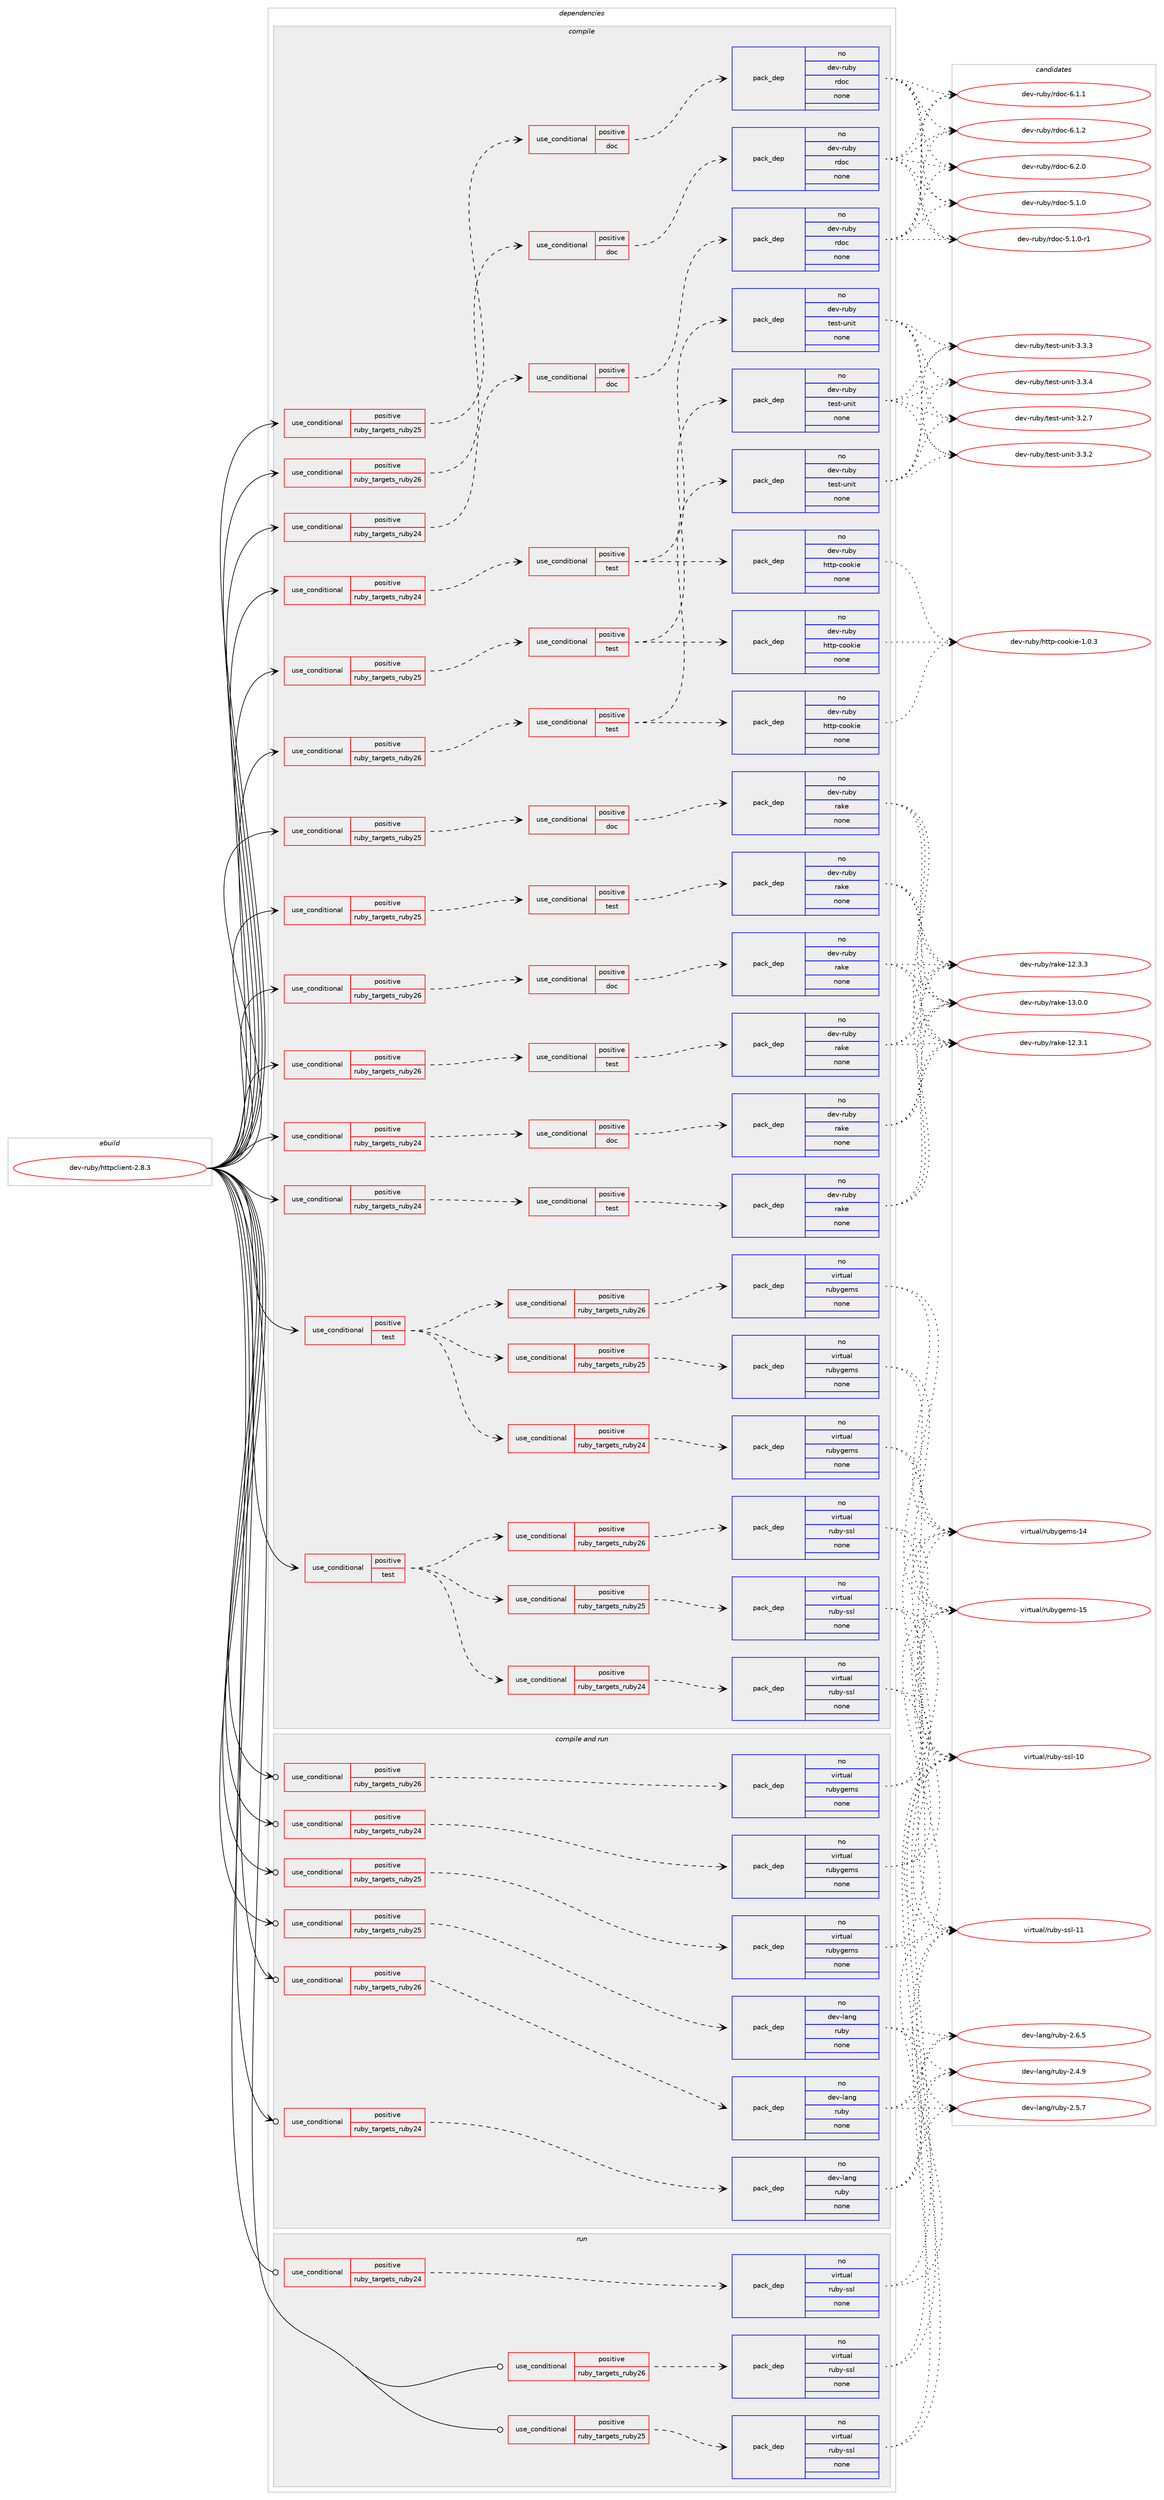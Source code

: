 digraph prolog {

# *************
# Graph options
# *************

newrank=true;
concentrate=true;
compound=true;
graph [rankdir=LR,fontname=Helvetica,fontsize=10,ranksep=1.5];#, ranksep=2.5, nodesep=0.2];
edge  [arrowhead=vee];
node  [fontname=Helvetica,fontsize=10];

# **********
# The ebuild
# **********

subgraph cluster_leftcol {
color=gray;
rank=same;
label=<<i>ebuild</i>>;
id [label="dev-ruby/httpclient-2.8.3", color=red, width=4, href="../dev-ruby/httpclient-2.8.3.svg"];
}

# ****************
# The dependencies
# ****************

subgraph cluster_midcol {
color=gray;
label=<<i>dependencies</i>>;
subgraph cluster_compile {
fillcolor="#eeeeee";
style=filled;
label=<<i>compile</i>>;
subgraph cond165451 {
dependency691298 [label=<<TABLE BORDER="0" CELLBORDER="1" CELLSPACING="0" CELLPADDING="4"><TR><TD ROWSPAN="3" CELLPADDING="10">use_conditional</TD></TR><TR><TD>positive</TD></TR><TR><TD>ruby_targets_ruby24</TD></TR></TABLE>>, shape=none, color=red];
subgraph cond165452 {
dependency691299 [label=<<TABLE BORDER="0" CELLBORDER="1" CELLSPACING="0" CELLPADDING="4"><TR><TD ROWSPAN="3" CELLPADDING="10">use_conditional</TD></TR><TR><TD>positive</TD></TR><TR><TD>doc</TD></TR></TABLE>>, shape=none, color=red];
subgraph pack513874 {
dependency691300 [label=<<TABLE BORDER="0" CELLBORDER="1" CELLSPACING="0" CELLPADDING="4" WIDTH="220"><TR><TD ROWSPAN="6" CELLPADDING="30">pack_dep</TD></TR><TR><TD WIDTH="110">no</TD></TR><TR><TD>dev-ruby</TD></TR><TR><TD>rake</TD></TR><TR><TD>none</TD></TR><TR><TD></TD></TR></TABLE>>, shape=none, color=blue];
}
dependency691299:e -> dependency691300:w [weight=20,style="dashed",arrowhead="vee"];
}
dependency691298:e -> dependency691299:w [weight=20,style="dashed",arrowhead="vee"];
}
id:e -> dependency691298:w [weight=20,style="solid",arrowhead="vee"];
subgraph cond165453 {
dependency691301 [label=<<TABLE BORDER="0" CELLBORDER="1" CELLSPACING="0" CELLPADDING="4"><TR><TD ROWSPAN="3" CELLPADDING="10">use_conditional</TD></TR><TR><TD>positive</TD></TR><TR><TD>ruby_targets_ruby24</TD></TR></TABLE>>, shape=none, color=red];
subgraph cond165454 {
dependency691302 [label=<<TABLE BORDER="0" CELLBORDER="1" CELLSPACING="0" CELLPADDING="4"><TR><TD ROWSPAN="3" CELLPADDING="10">use_conditional</TD></TR><TR><TD>positive</TD></TR><TR><TD>doc</TD></TR></TABLE>>, shape=none, color=red];
subgraph pack513875 {
dependency691303 [label=<<TABLE BORDER="0" CELLBORDER="1" CELLSPACING="0" CELLPADDING="4" WIDTH="220"><TR><TD ROWSPAN="6" CELLPADDING="30">pack_dep</TD></TR><TR><TD WIDTH="110">no</TD></TR><TR><TD>dev-ruby</TD></TR><TR><TD>rdoc</TD></TR><TR><TD>none</TD></TR><TR><TD></TD></TR></TABLE>>, shape=none, color=blue];
}
dependency691302:e -> dependency691303:w [weight=20,style="dashed",arrowhead="vee"];
}
dependency691301:e -> dependency691302:w [weight=20,style="dashed",arrowhead="vee"];
}
id:e -> dependency691301:w [weight=20,style="solid",arrowhead="vee"];
subgraph cond165455 {
dependency691304 [label=<<TABLE BORDER="0" CELLBORDER="1" CELLSPACING="0" CELLPADDING="4"><TR><TD ROWSPAN="3" CELLPADDING="10">use_conditional</TD></TR><TR><TD>positive</TD></TR><TR><TD>ruby_targets_ruby24</TD></TR></TABLE>>, shape=none, color=red];
subgraph cond165456 {
dependency691305 [label=<<TABLE BORDER="0" CELLBORDER="1" CELLSPACING="0" CELLPADDING="4"><TR><TD ROWSPAN="3" CELLPADDING="10">use_conditional</TD></TR><TR><TD>positive</TD></TR><TR><TD>test</TD></TR></TABLE>>, shape=none, color=red];
subgraph pack513876 {
dependency691306 [label=<<TABLE BORDER="0" CELLBORDER="1" CELLSPACING="0" CELLPADDING="4" WIDTH="220"><TR><TD ROWSPAN="6" CELLPADDING="30">pack_dep</TD></TR><TR><TD WIDTH="110">no</TD></TR><TR><TD>dev-ruby</TD></TR><TR><TD>rake</TD></TR><TR><TD>none</TD></TR><TR><TD></TD></TR></TABLE>>, shape=none, color=blue];
}
dependency691305:e -> dependency691306:w [weight=20,style="dashed",arrowhead="vee"];
}
dependency691304:e -> dependency691305:w [weight=20,style="dashed",arrowhead="vee"];
}
id:e -> dependency691304:w [weight=20,style="solid",arrowhead="vee"];
subgraph cond165457 {
dependency691307 [label=<<TABLE BORDER="0" CELLBORDER="1" CELLSPACING="0" CELLPADDING="4"><TR><TD ROWSPAN="3" CELLPADDING="10">use_conditional</TD></TR><TR><TD>positive</TD></TR><TR><TD>ruby_targets_ruby24</TD></TR></TABLE>>, shape=none, color=red];
subgraph cond165458 {
dependency691308 [label=<<TABLE BORDER="0" CELLBORDER="1" CELLSPACING="0" CELLPADDING="4"><TR><TD ROWSPAN="3" CELLPADDING="10">use_conditional</TD></TR><TR><TD>positive</TD></TR><TR><TD>test</TD></TR></TABLE>>, shape=none, color=red];
subgraph pack513877 {
dependency691309 [label=<<TABLE BORDER="0" CELLBORDER="1" CELLSPACING="0" CELLPADDING="4" WIDTH="220"><TR><TD ROWSPAN="6" CELLPADDING="30">pack_dep</TD></TR><TR><TD WIDTH="110">no</TD></TR><TR><TD>dev-ruby</TD></TR><TR><TD>test-unit</TD></TR><TR><TD>none</TD></TR><TR><TD></TD></TR></TABLE>>, shape=none, color=blue];
}
dependency691308:e -> dependency691309:w [weight=20,style="dashed",arrowhead="vee"];
subgraph pack513878 {
dependency691310 [label=<<TABLE BORDER="0" CELLBORDER="1" CELLSPACING="0" CELLPADDING="4" WIDTH="220"><TR><TD ROWSPAN="6" CELLPADDING="30">pack_dep</TD></TR><TR><TD WIDTH="110">no</TD></TR><TR><TD>dev-ruby</TD></TR><TR><TD>http-cookie</TD></TR><TR><TD>none</TD></TR><TR><TD></TD></TR></TABLE>>, shape=none, color=blue];
}
dependency691308:e -> dependency691310:w [weight=20,style="dashed",arrowhead="vee"];
}
dependency691307:e -> dependency691308:w [weight=20,style="dashed",arrowhead="vee"];
}
id:e -> dependency691307:w [weight=20,style="solid",arrowhead="vee"];
subgraph cond165459 {
dependency691311 [label=<<TABLE BORDER="0" CELLBORDER="1" CELLSPACING="0" CELLPADDING="4"><TR><TD ROWSPAN="3" CELLPADDING="10">use_conditional</TD></TR><TR><TD>positive</TD></TR><TR><TD>ruby_targets_ruby25</TD></TR></TABLE>>, shape=none, color=red];
subgraph cond165460 {
dependency691312 [label=<<TABLE BORDER="0" CELLBORDER="1" CELLSPACING="0" CELLPADDING="4"><TR><TD ROWSPAN="3" CELLPADDING="10">use_conditional</TD></TR><TR><TD>positive</TD></TR><TR><TD>doc</TD></TR></TABLE>>, shape=none, color=red];
subgraph pack513879 {
dependency691313 [label=<<TABLE BORDER="0" CELLBORDER="1" CELLSPACING="0" CELLPADDING="4" WIDTH="220"><TR><TD ROWSPAN="6" CELLPADDING="30">pack_dep</TD></TR><TR><TD WIDTH="110">no</TD></TR><TR><TD>dev-ruby</TD></TR><TR><TD>rake</TD></TR><TR><TD>none</TD></TR><TR><TD></TD></TR></TABLE>>, shape=none, color=blue];
}
dependency691312:e -> dependency691313:w [weight=20,style="dashed",arrowhead="vee"];
}
dependency691311:e -> dependency691312:w [weight=20,style="dashed",arrowhead="vee"];
}
id:e -> dependency691311:w [weight=20,style="solid",arrowhead="vee"];
subgraph cond165461 {
dependency691314 [label=<<TABLE BORDER="0" CELLBORDER="1" CELLSPACING="0" CELLPADDING="4"><TR><TD ROWSPAN="3" CELLPADDING="10">use_conditional</TD></TR><TR><TD>positive</TD></TR><TR><TD>ruby_targets_ruby25</TD></TR></TABLE>>, shape=none, color=red];
subgraph cond165462 {
dependency691315 [label=<<TABLE BORDER="0" CELLBORDER="1" CELLSPACING="0" CELLPADDING="4"><TR><TD ROWSPAN="3" CELLPADDING="10">use_conditional</TD></TR><TR><TD>positive</TD></TR><TR><TD>doc</TD></TR></TABLE>>, shape=none, color=red];
subgraph pack513880 {
dependency691316 [label=<<TABLE BORDER="0" CELLBORDER="1" CELLSPACING="0" CELLPADDING="4" WIDTH="220"><TR><TD ROWSPAN="6" CELLPADDING="30">pack_dep</TD></TR><TR><TD WIDTH="110">no</TD></TR><TR><TD>dev-ruby</TD></TR><TR><TD>rdoc</TD></TR><TR><TD>none</TD></TR><TR><TD></TD></TR></TABLE>>, shape=none, color=blue];
}
dependency691315:e -> dependency691316:w [weight=20,style="dashed",arrowhead="vee"];
}
dependency691314:e -> dependency691315:w [weight=20,style="dashed",arrowhead="vee"];
}
id:e -> dependency691314:w [weight=20,style="solid",arrowhead="vee"];
subgraph cond165463 {
dependency691317 [label=<<TABLE BORDER="0" CELLBORDER="1" CELLSPACING="0" CELLPADDING="4"><TR><TD ROWSPAN="3" CELLPADDING="10">use_conditional</TD></TR><TR><TD>positive</TD></TR><TR><TD>ruby_targets_ruby25</TD></TR></TABLE>>, shape=none, color=red];
subgraph cond165464 {
dependency691318 [label=<<TABLE BORDER="0" CELLBORDER="1" CELLSPACING="0" CELLPADDING="4"><TR><TD ROWSPAN="3" CELLPADDING="10">use_conditional</TD></TR><TR><TD>positive</TD></TR><TR><TD>test</TD></TR></TABLE>>, shape=none, color=red];
subgraph pack513881 {
dependency691319 [label=<<TABLE BORDER="0" CELLBORDER="1" CELLSPACING="0" CELLPADDING="4" WIDTH="220"><TR><TD ROWSPAN="6" CELLPADDING="30">pack_dep</TD></TR><TR><TD WIDTH="110">no</TD></TR><TR><TD>dev-ruby</TD></TR><TR><TD>rake</TD></TR><TR><TD>none</TD></TR><TR><TD></TD></TR></TABLE>>, shape=none, color=blue];
}
dependency691318:e -> dependency691319:w [weight=20,style="dashed",arrowhead="vee"];
}
dependency691317:e -> dependency691318:w [weight=20,style="dashed",arrowhead="vee"];
}
id:e -> dependency691317:w [weight=20,style="solid",arrowhead="vee"];
subgraph cond165465 {
dependency691320 [label=<<TABLE BORDER="0" CELLBORDER="1" CELLSPACING="0" CELLPADDING="4"><TR><TD ROWSPAN="3" CELLPADDING="10">use_conditional</TD></TR><TR><TD>positive</TD></TR><TR><TD>ruby_targets_ruby25</TD></TR></TABLE>>, shape=none, color=red];
subgraph cond165466 {
dependency691321 [label=<<TABLE BORDER="0" CELLBORDER="1" CELLSPACING="0" CELLPADDING="4"><TR><TD ROWSPAN="3" CELLPADDING="10">use_conditional</TD></TR><TR><TD>positive</TD></TR><TR><TD>test</TD></TR></TABLE>>, shape=none, color=red];
subgraph pack513882 {
dependency691322 [label=<<TABLE BORDER="0" CELLBORDER="1" CELLSPACING="0" CELLPADDING="4" WIDTH="220"><TR><TD ROWSPAN="6" CELLPADDING="30">pack_dep</TD></TR><TR><TD WIDTH="110">no</TD></TR><TR><TD>dev-ruby</TD></TR><TR><TD>test-unit</TD></TR><TR><TD>none</TD></TR><TR><TD></TD></TR></TABLE>>, shape=none, color=blue];
}
dependency691321:e -> dependency691322:w [weight=20,style="dashed",arrowhead="vee"];
subgraph pack513883 {
dependency691323 [label=<<TABLE BORDER="0" CELLBORDER="1" CELLSPACING="0" CELLPADDING="4" WIDTH="220"><TR><TD ROWSPAN="6" CELLPADDING="30">pack_dep</TD></TR><TR><TD WIDTH="110">no</TD></TR><TR><TD>dev-ruby</TD></TR><TR><TD>http-cookie</TD></TR><TR><TD>none</TD></TR><TR><TD></TD></TR></TABLE>>, shape=none, color=blue];
}
dependency691321:e -> dependency691323:w [weight=20,style="dashed",arrowhead="vee"];
}
dependency691320:e -> dependency691321:w [weight=20,style="dashed",arrowhead="vee"];
}
id:e -> dependency691320:w [weight=20,style="solid",arrowhead="vee"];
subgraph cond165467 {
dependency691324 [label=<<TABLE BORDER="0" CELLBORDER="1" CELLSPACING="0" CELLPADDING="4"><TR><TD ROWSPAN="3" CELLPADDING="10">use_conditional</TD></TR><TR><TD>positive</TD></TR><TR><TD>ruby_targets_ruby26</TD></TR></TABLE>>, shape=none, color=red];
subgraph cond165468 {
dependency691325 [label=<<TABLE BORDER="0" CELLBORDER="1" CELLSPACING="0" CELLPADDING="4"><TR><TD ROWSPAN="3" CELLPADDING="10">use_conditional</TD></TR><TR><TD>positive</TD></TR><TR><TD>doc</TD></TR></TABLE>>, shape=none, color=red];
subgraph pack513884 {
dependency691326 [label=<<TABLE BORDER="0" CELLBORDER="1" CELLSPACING="0" CELLPADDING="4" WIDTH="220"><TR><TD ROWSPAN="6" CELLPADDING="30">pack_dep</TD></TR><TR><TD WIDTH="110">no</TD></TR><TR><TD>dev-ruby</TD></TR><TR><TD>rake</TD></TR><TR><TD>none</TD></TR><TR><TD></TD></TR></TABLE>>, shape=none, color=blue];
}
dependency691325:e -> dependency691326:w [weight=20,style="dashed",arrowhead="vee"];
}
dependency691324:e -> dependency691325:w [weight=20,style="dashed",arrowhead="vee"];
}
id:e -> dependency691324:w [weight=20,style="solid",arrowhead="vee"];
subgraph cond165469 {
dependency691327 [label=<<TABLE BORDER="0" CELLBORDER="1" CELLSPACING="0" CELLPADDING="4"><TR><TD ROWSPAN="3" CELLPADDING="10">use_conditional</TD></TR><TR><TD>positive</TD></TR><TR><TD>ruby_targets_ruby26</TD></TR></TABLE>>, shape=none, color=red];
subgraph cond165470 {
dependency691328 [label=<<TABLE BORDER="0" CELLBORDER="1" CELLSPACING="0" CELLPADDING="4"><TR><TD ROWSPAN="3" CELLPADDING="10">use_conditional</TD></TR><TR><TD>positive</TD></TR><TR><TD>doc</TD></TR></TABLE>>, shape=none, color=red];
subgraph pack513885 {
dependency691329 [label=<<TABLE BORDER="0" CELLBORDER="1" CELLSPACING="0" CELLPADDING="4" WIDTH="220"><TR><TD ROWSPAN="6" CELLPADDING="30">pack_dep</TD></TR><TR><TD WIDTH="110">no</TD></TR><TR><TD>dev-ruby</TD></TR><TR><TD>rdoc</TD></TR><TR><TD>none</TD></TR><TR><TD></TD></TR></TABLE>>, shape=none, color=blue];
}
dependency691328:e -> dependency691329:w [weight=20,style="dashed",arrowhead="vee"];
}
dependency691327:e -> dependency691328:w [weight=20,style="dashed",arrowhead="vee"];
}
id:e -> dependency691327:w [weight=20,style="solid",arrowhead="vee"];
subgraph cond165471 {
dependency691330 [label=<<TABLE BORDER="0" CELLBORDER="1" CELLSPACING="0" CELLPADDING="4"><TR><TD ROWSPAN="3" CELLPADDING="10">use_conditional</TD></TR><TR><TD>positive</TD></TR><TR><TD>ruby_targets_ruby26</TD></TR></TABLE>>, shape=none, color=red];
subgraph cond165472 {
dependency691331 [label=<<TABLE BORDER="0" CELLBORDER="1" CELLSPACING="0" CELLPADDING="4"><TR><TD ROWSPAN="3" CELLPADDING="10">use_conditional</TD></TR><TR><TD>positive</TD></TR><TR><TD>test</TD></TR></TABLE>>, shape=none, color=red];
subgraph pack513886 {
dependency691332 [label=<<TABLE BORDER="0" CELLBORDER="1" CELLSPACING="0" CELLPADDING="4" WIDTH="220"><TR><TD ROWSPAN="6" CELLPADDING="30">pack_dep</TD></TR><TR><TD WIDTH="110">no</TD></TR><TR><TD>dev-ruby</TD></TR><TR><TD>rake</TD></TR><TR><TD>none</TD></TR><TR><TD></TD></TR></TABLE>>, shape=none, color=blue];
}
dependency691331:e -> dependency691332:w [weight=20,style="dashed",arrowhead="vee"];
}
dependency691330:e -> dependency691331:w [weight=20,style="dashed",arrowhead="vee"];
}
id:e -> dependency691330:w [weight=20,style="solid",arrowhead="vee"];
subgraph cond165473 {
dependency691333 [label=<<TABLE BORDER="0" CELLBORDER="1" CELLSPACING="0" CELLPADDING="4"><TR><TD ROWSPAN="3" CELLPADDING="10">use_conditional</TD></TR><TR><TD>positive</TD></TR><TR><TD>ruby_targets_ruby26</TD></TR></TABLE>>, shape=none, color=red];
subgraph cond165474 {
dependency691334 [label=<<TABLE BORDER="0" CELLBORDER="1" CELLSPACING="0" CELLPADDING="4"><TR><TD ROWSPAN="3" CELLPADDING="10">use_conditional</TD></TR><TR><TD>positive</TD></TR><TR><TD>test</TD></TR></TABLE>>, shape=none, color=red];
subgraph pack513887 {
dependency691335 [label=<<TABLE BORDER="0" CELLBORDER="1" CELLSPACING="0" CELLPADDING="4" WIDTH="220"><TR><TD ROWSPAN="6" CELLPADDING="30">pack_dep</TD></TR><TR><TD WIDTH="110">no</TD></TR><TR><TD>dev-ruby</TD></TR><TR><TD>test-unit</TD></TR><TR><TD>none</TD></TR><TR><TD></TD></TR></TABLE>>, shape=none, color=blue];
}
dependency691334:e -> dependency691335:w [weight=20,style="dashed",arrowhead="vee"];
subgraph pack513888 {
dependency691336 [label=<<TABLE BORDER="0" CELLBORDER="1" CELLSPACING="0" CELLPADDING="4" WIDTH="220"><TR><TD ROWSPAN="6" CELLPADDING="30">pack_dep</TD></TR><TR><TD WIDTH="110">no</TD></TR><TR><TD>dev-ruby</TD></TR><TR><TD>http-cookie</TD></TR><TR><TD>none</TD></TR><TR><TD></TD></TR></TABLE>>, shape=none, color=blue];
}
dependency691334:e -> dependency691336:w [weight=20,style="dashed",arrowhead="vee"];
}
dependency691333:e -> dependency691334:w [weight=20,style="dashed",arrowhead="vee"];
}
id:e -> dependency691333:w [weight=20,style="solid",arrowhead="vee"];
subgraph cond165475 {
dependency691337 [label=<<TABLE BORDER="0" CELLBORDER="1" CELLSPACING="0" CELLPADDING="4"><TR><TD ROWSPAN="3" CELLPADDING="10">use_conditional</TD></TR><TR><TD>positive</TD></TR><TR><TD>test</TD></TR></TABLE>>, shape=none, color=red];
subgraph cond165476 {
dependency691338 [label=<<TABLE BORDER="0" CELLBORDER="1" CELLSPACING="0" CELLPADDING="4"><TR><TD ROWSPAN="3" CELLPADDING="10">use_conditional</TD></TR><TR><TD>positive</TD></TR><TR><TD>ruby_targets_ruby24</TD></TR></TABLE>>, shape=none, color=red];
subgraph pack513889 {
dependency691339 [label=<<TABLE BORDER="0" CELLBORDER="1" CELLSPACING="0" CELLPADDING="4" WIDTH="220"><TR><TD ROWSPAN="6" CELLPADDING="30">pack_dep</TD></TR><TR><TD WIDTH="110">no</TD></TR><TR><TD>virtual</TD></TR><TR><TD>ruby-ssl</TD></TR><TR><TD>none</TD></TR><TR><TD></TD></TR></TABLE>>, shape=none, color=blue];
}
dependency691338:e -> dependency691339:w [weight=20,style="dashed",arrowhead="vee"];
}
dependency691337:e -> dependency691338:w [weight=20,style="dashed",arrowhead="vee"];
subgraph cond165477 {
dependency691340 [label=<<TABLE BORDER="0" CELLBORDER="1" CELLSPACING="0" CELLPADDING="4"><TR><TD ROWSPAN="3" CELLPADDING="10">use_conditional</TD></TR><TR><TD>positive</TD></TR><TR><TD>ruby_targets_ruby25</TD></TR></TABLE>>, shape=none, color=red];
subgraph pack513890 {
dependency691341 [label=<<TABLE BORDER="0" CELLBORDER="1" CELLSPACING="0" CELLPADDING="4" WIDTH="220"><TR><TD ROWSPAN="6" CELLPADDING="30">pack_dep</TD></TR><TR><TD WIDTH="110">no</TD></TR><TR><TD>virtual</TD></TR><TR><TD>ruby-ssl</TD></TR><TR><TD>none</TD></TR><TR><TD></TD></TR></TABLE>>, shape=none, color=blue];
}
dependency691340:e -> dependency691341:w [weight=20,style="dashed",arrowhead="vee"];
}
dependency691337:e -> dependency691340:w [weight=20,style="dashed",arrowhead="vee"];
subgraph cond165478 {
dependency691342 [label=<<TABLE BORDER="0" CELLBORDER="1" CELLSPACING="0" CELLPADDING="4"><TR><TD ROWSPAN="3" CELLPADDING="10">use_conditional</TD></TR><TR><TD>positive</TD></TR><TR><TD>ruby_targets_ruby26</TD></TR></TABLE>>, shape=none, color=red];
subgraph pack513891 {
dependency691343 [label=<<TABLE BORDER="0" CELLBORDER="1" CELLSPACING="0" CELLPADDING="4" WIDTH="220"><TR><TD ROWSPAN="6" CELLPADDING="30">pack_dep</TD></TR><TR><TD WIDTH="110">no</TD></TR><TR><TD>virtual</TD></TR><TR><TD>ruby-ssl</TD></TR><TR><TD>none</TD></TR><TR><TD></TD></TR></TABLE>>, shape=none, color=blue];
}
dependency691342:e -> dependency691343:w [weight=20,style="dashed",arrowhead="vee"];
}
dependency691337:e -> dependency691342:w [weight=20,style="dashed",arrowhead="vee"];
}
id:e -> dependency691337:w [weight=20,style="solid",arrowhead="vee"];
subgraph cond165479 {
dependency691344 [label=<<TABLE BORDER="0" CELLBORDER="1" CELLSPACING="0" CELLPADDING="4"><TR><TD ROWSPAN="3" CELLPADDING="10">use_conditional</TD></TR><TR><TD>positive</TD></TR><TR><TD>test</TD></TR></TABLE>>, shape=none, color=red];
subgraph cond165480 {
dependency691345 [label=<<TABLE BORDER="0" CELLBORDER="1" CELLSPACING="0" CELLPADDING="4"><TR><TD ROWSPAN="3" CELLPADDING="10">use_conditional</TD></TR><TR><TD>positive</TD></TR><TR><TD>ruby_targets_ruby24</TD></TR></TABLE>>, shape=none, color=red];
subgraph pack513892 {
dependency691346 [label=<<TABLE BORDER="0" CELLBORDER="1" CELLSPACING="0" CELLPADDING="4" WIDTH="220"><TR><TD ROWSPAN="6" CELLPADDING="30">pack_dep</TD></TR><TR><TD WIDTH="110">no</TD></TR><TR><TD>virtual</TD></TR><TR><TD>rubygems</TD></TR><TR><TD>none</TD></TR><TR><TD></TD></TR></TABLE>>, shape=none, color=blue];
}
dependency691345:e -> dependency691346:w [weight=20,style="dashed",arrowhead="vee"];
}
dependency691344:e -> dependency691345:w [weight=20,style="dashed",arrowhead="vee"];
subgraph cond165481 {
dependency691347 [label=<<TABLE BORDER="0" CELLBORDER="1" CELLSPACING="0" CELLPADDING="4"><TR><TD ROWSPAN="3" CELLPADDING="10">use_conditional</TD></TR><TR><TD>positive</TD></TR><TR><TD>ruby_targets_ruby25</TD></TR></TABLE>>, shape=none, color=red];
subgraph pack513893 {
dependency691348 [label=<<TABLE BORDER="0" CELLBORDER="1" CELLSPACING="0" CELLPADDING="4" WIDTH="220"><TR><TD ROWSPAN="6" CELLPADDING="30">pack_dep</TD></TR><TR><TD WIDTH="110">no</TD></TR><TR><TD>virtual</TD></TR><TR><TD>rubygems</TD></TR><TR><TD>none</TD></TR><TR><TD></TD></TR></TABLE>>, shape=none, color=blue];
}
dependency691347:e -> dependency691348:w [weight=20,style="dashed",arrowhead="vee"];
}
dependency691344:e -> dependency691347:w [weight=20,style="dashed",arrowhead="vee"];
subgraph cond165482 {
dependency691349 [label=<<TABLE BORDER="0" CELLBORDER="1" CELLSPACING="0" CELLPADDING="4"><TR><TD ROWSPAN="3" CELLPADDING="10">use_conditional</TD></TR><TR><TD>positive</TD></TR><TR><TD>ruby_targets_ruby26</TD></TR></TABLE>>, shape=none, color=red];
subgraph pack513894 {
dependency691350 [label=<<TABLE BORDER="0" CELLBORDER="1" CELLSPACING="0" CELLPADDING="4" WIDTH="220"><TR><TD ROWSPAN="6" CELLPADDING="30">pack_dep</TD></TR><TR><TD WIDTH="110">no</TD></TR><TR><TD>virtual</TD></TR><TR><TD>rubygems</TD></TR><TR><TD>none</TD></TR><TR><TD></TD></TR></TABLE>>, shape=none, color=blue];
}
dependency691349:e -> dependency691350:w [weight=20,style="dashed",arrowhead="vee"];
}
dependency691344:e -> dependency691349:w [weight=20,style="dashed",arrowhead="vee"];
}
id:e -> dependency691344:w [weight=20,style="solid",arrowhead="vee"];
}
subgraph cluster_compileandrun {
fillcolor="#eeeeee";
style=filled;
label=<<i>compile and run</i>>;
subgraph cond165483 {
dependency691351 [label=<<TABLE BORDER="0" CELLBORDER="1" CELLSPACING="0" CELLPADDING="4"><TR><TD ROWSPAN="3" CELLPADDING="10">use_conditional</TD></TR><TR><TD>positive</TD></TR><TR><TD>ruby_targets_ruby24</TD></TR></TABLE>>, shape=none, color=red];
subgraph pack513895 {
dependency691352 [label=<<TABLE BORDER="0" CELLBORDER="1" CELLSPACING="0" CELLPADDING="4" WIDTH="220"><TR><TD ROWSPAN="6" CELLPADDING="30">pack_dep</TD></TR><TR><TD WIDTH="110">no</TD></TR><TR><TD>dev-lang</TD></TR><TR><TD>ruby</TD></TR><TR><TD>none</TD></TR><TR><TD></TD></TR></TABLE>>, shape=none, color=blue];
}
dependency691351:e -> dependency691352:w [weight=20,style="dashed",arrowhead="vee"];
}
id:e -> dependency691351:w [weight=20,style="solid",arrowhead="odotvee"];
subgraph cond165484 {
dependency691353 [label=<<TABLE BORDER="0" CELLBORDER="1" CELLSPACING="0" CELLPADDING="4"><TR><TD ROWSPAN="3" CELLPADDING="10">use_conditional</TD></TR><TR><TD>positive</TD></TR><TR><TD>ruby_targets_ruby24</TD></TR></TABLE>>, shape=none, color=red];
subgraph pack513896 {
dependency691354 [label=<<TABLE BORDER="0" CELLBORDER="1" CELLSPACING="0" CELLPADDING="4" WIDTH="220"><TR><TD ROWSPAN="6" CELLPADDING="30">pack_dep</TD></TR><TR><TD WIDTH="110">no</TD></TR><TR><TD>virtual</TD></TR><TR><TD>rubygems</TD></TR><TR><TD>none</TD></TR><TR><TD></TD></TR></TABLE>>, shape=none, color=blue];
}
dependency691353:e -> dependency691354:w [weight=20,style="dashed",arrowhead="vee"];
}
id:e -> dependency691353:w [weight=20,style="solid",arrowhead="odotvee"];
subgraph cond165485 {
dependency691355 [label=<<TABLE BORDER="0" CELLBORDER="1" CELLSPACING="0" CELLPADDING="4"><TR><TD ROWSPAN="3" CELLPADDING="10">use_conditional</TD></TR><TR><TD>positive</TD></TR><TR><TD>ruby_targets_ruby25</TD></TR></TABLE>>, shape=none, color=red];
subgraph pack513897 {
dependency691356 [label=<<TABLE BORDER="0" CELLBORDER="1" CELLSPACING="0" CELLPADDING="4" WIDTH="220"><TR><TD ROWSPAN="6" CELLPADDING="30">pack_dep</TD></TR><TR><TD WIDTH="110">no</TD></TR><TR><TD>dev-lang</TD></TR><TR><TD>ruby</TD></TR><TR><TD>none</TD></TR><TR><TD></TD></TR></TABLE>>, shape=none, color=blue];
}
dependency691355:e -> dependency691356:w [weight=20,style="dashed",arrowhead="vee"];
}
id:e -> dependency691355:w [weight=20,style="solid",arrowhead="odotvee"];
subgraph cond165486 {
dependency691357 [label=<<TABLE BORDER="0" CELLBORDER="1" CELLSPACING="0" CELLPADDING="4"><TR><TD ROWSPAN="3" CELLPADDING="10">use_conditional</TD></TR><TR><TD>positive</TD></TR><TR><TD>ruby_targets_ruby25</TD></TR></TABLE>>, shape=none, color=red];
subgraph pack513898 {
dependency691358 [label=<<TABLE BORDER="0" CELLBORDER="1" CELLSPACING="0" CELLPADDING="4" WIDTH="220"><TR><TD ROWSPAN="6" CELLPADDING="30">pack_dep</TD></TR><TR><TD WIDTH="110">no</TD></TR><TR><TD>virtual</TD></TR><TR><TD>rubygems</TD></TR><TR><TD>none</TD></TR><TR><TD></TD></TR></TABLE>>, shape=none, color=blue];
}
dependency691357:e -> dependency691358:w [weight=20,style="dashed",arrowhead="vee"];
}
id:e -> dependency691357:w [weight=20,style="solid",arrowhead="odotvee"];
subgraph cond165487 {
dependency691359 [label=<<TABLE BORDER="0" CELLBORDER="1" CELLSPACING="0" CELLPADDING="4"><TR><TD ROWSPAN="3" CELLPADDING="10">use_conditional</TD></TR><TR><TD>positive</TD></TR><TR><TD>ruby_targets_ruby26</TD></TR></TABLE>>, shape=none, color=red];
subgraph pack513899 {
dependency691360 [label=<<TABLE BORDER="0" CELLBORDER="1" CELLSPACING="0" CELLPADDING="4" WIDTH="220"><TR><TD ROWSPAN="6" CELLPADDING="30">pack_dep</TD></TR><TR><TD WIDTH="110">no</TD></TR><TR><TD>dev-lang</TD></TR><TR><TD>ruby</TD></TR><TR><TD>none</TD></TR><TR><TD></TD></TR></TABLE>>, shape=none, color=blue];
}
dependency691359:e -> dependency691360:w [weight=20,style="dashed",arrowhead="vee"];
}
id:e -> dependency691359:w [weight=20,style="solid",arrowhead="odotvee"];
subgraph cond165488 {
dependency691361 [label=<<TABLE BORDER="0" CELLBORDER="1" CELLSPACING="0" CELLPADDING="4"><TR><TD ROWSPAN="3" CELLPADDING="10">use_conditional</TD></TR><TR><TD>positive</TD></TR><TR><TD>ruby_targets_ruby26</TD></TR></TABLE>>, shape=none, color=red];
subgraph pack513900 {
dependency691362 [label=<<TABLE BORDER="0" CELLBORDER="1" CELLSPACING="0" CELLPADDING="4" WIDTH="220"><TR><TD ROWSPAN="6" CELLPADDING="30">pack_dep</TD></TR><TR><TD WIDTH="110">no</TD></TR><TR><TD>virtual</TD></TR><TR><TD>rubygems</TD></TR><TR><TD>none</TD></TR><TR><TD></TD></TR></TABLE>>, shape=none, color=blue];
}
dependency691361:e -> dependency691362:w [weight=20,style="dashed",arrowhead="vee"];
}
id:e -> dependency691361:w [weight=20,style="solid",arrowhead="odotvee"];
}
subgraph cluster_run {
fillcolor="#eeeeee";
style=filled;
label=<<i>run</i>>;
subgraph cond165489 {
dependency691363 [label=<<TABLE BORDER="0" CELLBORDER="1" CELLSPACING="0" CELLPADDING="4"><TR><TD ROWSPAN="3" CELLPADDING="10">use_conditional</TD></TR><TR><TD>positive</TD></TR><TR><TD>ruby_targets_ruby24</TD></TR></TABLE>>, shape=none, color=red];
subgraph pack513901 {
dependency691364 [label=<<TABLE BORDER="0" CELLBORDER="1" CELLSPACING="0" CELLPADDING="4" WIDTH="220"><TR><TD ROWSPAN="6" CELLPADDING="30">pack_dep</TD></TR><TR><TD WIDTH="110">no</TD></TR><TR><TD>virtual</TD></TR><TR><TD>ruby-ssl</TD></TR><TR><TD>none</TD></TR><TR><TD></TD></TR></TABLE>>, shape=none, color=blue];
}
dependency691363:e -> dependency691364:w [weight=20,style="dashed",arrowhead="vee"];
}
id:e -> dependency691363:w [weight=20,style="solid",arrowhead="odot"];
subgraph cond165490 {
dependency691365 [label=<<TABLE BORDER="0" CELLBORDER="1" CELLSPACING="0" CELLPADDING="4"><TR><TD ROWSPAN="3" CELLPADDING="10">use_conditional</TD></TR><TR><TD>positive</TD></TR><TR><TD>ruby_targets_ruby25</TD></TR></TABLE>>, shape=none, color=red];
subgraph pack513902 {
dependency691366 [label=<<TABLE BORDER="0" CELLBORDER="1" CELLSPACING="0" CELLPADDING="4" WIDTH="220"><TR><TD ROWSPAN="6" CELLPADDING="30">pack_dep</TD></TR><TR><TD WIDTH="110">no</TD></TR><TR><TD>virtual</TD></TR><TR><TD>ruby-ssl</TD></TR><TR><TD>none</TD></TR><TR><TD></TD></TR></TABLE>>, shape=none, color=blue];
}
dependency691365:e -> dependency691366:w [weight=20,style="dashed",arrowhead="vee"];
}
id:e -> dependency691365:w [weight=20,style="solid",arrowhead="odot"];
subgraph cond165491 {
dependency691367 [label=<<TABLE BORDER="0" CELLBORDER="1" CELLSPACING="0" CELLPADDING="4"><TR><TD ROWSPAN="3" CELLPADDING="10">use_conditional</TD></TR><TR><TD>positive</TD></TR><TR><TD>ruby_targets_ruby26</TD></TR></TABLE>>, shape=none, color=red];
subgraph pack513903 {
dependency691368 [label=<<TABLE BORDER="0" CELLBORDER="1" CELLSPACING="0" CELLPADDING="4" WIDTH="220"><TR><TD ROWSPAN="6" CELLPADDING="30">pack_dep</TD></TR><TR><TD WIDTH="110">no</TD></TR><TR><TD>virtual</TD></TR><TR><TD>ruby-ssl</TD></TR><TR><TD>none</TD></TR><TR><TD></TD></TR></TABLE>>, shape=none, color=blue];
}
dependency691367:e -> dependency691368:w [weight=20,style="dashed",arrowhead="vee"];
}
id:e -> dependency691367:w [weight=20,style="solid",arrowhead="odot"];
}
}

# **************
# The candidates
# **************

subgraph cluster_choices {
rank=same;
color=gray;
label=<<i>candidates</i>>;

subgraph choice513874 {
color=black;
nodesep=1;
choice1001011184511411798121471149710710145495046514649 [label="dev-ruby/rake-12.3.1", color=red, width=4,href="../dev-ruby/rake-12.3.1.svg"];
choice1001011184511411798121471149710710145495046514651 [label="dev-ruby/rake-12.3.3", color=red, width=4,href="../dev-ruby/rake-12.3.3.svg"];
choice1001011184511411798121471149710710145495146484648 [label="dev-ruby/rake-13.0.0", color=red, width=4,href="../dev-ruby/rake-13.0.0.svg"];
dependency691300:e -> choice1001011184511411798121471149710710145495046514649:w [style=dotted,weight="100"];
dependency691300:e -> choice1001011184511411798121471149710710145495046514651:w [style=dotted,weight="100"];
dependency691300:e -> choice1001011184511411798121471149710710145495146484648:w [style=dotted,weight="100"];
}
subgraph choice513875 {
color=black;
nodesep=1;
choice10010111845114117981214711410011199455346494648 [label="dev-ruby/rdoc-5.1.0", color=red, width=4,href="../dev-ruby/rdoc-5.1.0.svg"];
choice100101118451141179812147114100111994553464946484511449 [label="dev-ruby/rdoc-5.1.0-r1", color=red, width=4,href="../dev-ruby/rdoc-5.1.0-r1.svg"];
choice10010111845114117981214711410011199455446494649 [label="dev-ruby/rdoc-6.1.1", color=red, width=4,href="../dev-ruby/rdoc-6.1.1.svg"];
choice10010111845114117981214711410011199455446494650 [label="dev-ruby/rdoc-6.1.2", color=red, width=4,href="../dev-ruby/rdoc-6.1.2.svg"];
choice10010111845114117981214711410011199455446504648 [label="dev-ruby/rdoc-6.2.0", color=red, width=4,href="../dev-ruby/rdoc-6.2.0.svg"];
dependency691303:e -> choice10010111845114117981214711410011199455346494648:w [style=dotted,weight="100"];
dependency691303:e -> choice100101118451141179812147114100111994553464946484511449:w [style=dotted,weight="100"];
dependency691303:e -> choice10010111845114117981214711410011199455446494649:w [style=dotted,weight="100"];
dependency691303:e -> choice10010111845114117981214711410011199455446494650:w [style=dotted,weight="100"];
dependency691303:e -> choice10010111845114117981214711410011199455446504648:w [style=dotted,weight="100"];
}
subgraph choice513876 {
color=black;
nodesep=1;
choice1001011184511411798121471149710710145495046514649 [label="dev-ruby/rake-12.3.1", color=red, width=4,href="../dev-ruby/rake-12.3.1.svg"];
choice1001011184511411798121471149710710145495046514651 [label="dev-ruby/rake-12.3.3", color=red, width=4,href="../dev-ruby/rake-12.3.3.svg"];
choice1001011184511411798121471149710710145495146484648 [label="dev-ruby/rake-13.0.0", color=red, width=4,href="../dev-ruby/rake-13.0.0.svg"];
dependency691306:e -> choice1001011184511411798121471149710710145495046514649:w [style=dotted,weight="100"];
dependency691306:e -> choice1001011184511411798121471149710710145495046514651:w [style=dotted,weight="100"];
dependency691306:e -> choice1001011184511411798121471149710710145495146484648:w [style=dotted,weight="100"];
}
subgraph choice513877 {
color=black;
nodesep=1;
choice10010111845114117981214711610111511645117110105116455146504655 [label="dev-ruby/test-unit-3.2.7", color=red, width=4,href="../dev-ruby/test-unit-3.2.7.svg"];
choice10010111845114117981214711610111511645117110105116455146514650 [label="dev-ruby/test-unit-3.3.2", color=red, width=4,href="../dev-ruby/test-unit-3.3.2.svg"];
choice10010111845114117981214711610111511645117110105116455146514651 [label="dev-ruby/test-unit-3.3.3", color=red, width=4,href="../dev-ruby/test-unit-3.3.3.svg"];
choice10010111845114117981214711610111511645117110105116455146514652 [label="dev-ruby/test-unit-3.3.4", color=red, width=4,href="../dev-ruby/test-unit-3.3.4.svg"];
dependency691309:e -> choice10010111845114117981214711610111511645117110105116455146504655:w [style=dotted,weight="100"];
dependency691309:e -> choice10010111845114117981214711610111511645117110105116455146514650:w [style=dotted,weight="100"];
dependency691309:e -> choice10010111845114117981214711610111511645117110105116455146514651:w [style=dotted,weight="100"];
dependency691309:e -> choice10010111845114117981214711610111511645117110105116455146514652:w [style=dotted,weight="100"];
}
subgraph choice513878 {
color=black;
nodesep=1;
choice1001011184511411798121471041161161124599111111107105101454946484651 [label="dev-ruby/http-cookie-1.0.3", color=red, width=4,href="../dev-ruby/http-cookie-1.0.3.svg"];
dependency691310:e -> choice1001011184511411798121471041161161124599111111107105101454946484651:w [style=dotted,weight="100"];
}
subgraph choice513879 {
color=black;
nodesep=1;
choice1001011184511411798121471149710710145495046514649 [label="dev-ruby/rake-12.3.1", color=red, width=4,href="../dev-ruby/rake-12.3.1.svg"];
choice1001011184511411798121471149710710145495046514651 [label="dev-ruby/rake-12.3.3", color=red, width=4,href="../dev-ruby/rake-12.3.3.svg"];
choice1001011184511411798121471149710710145495146484648 [label="dev-ruby/rake-13.0.0", color=red, width=4,href="../dev-ruby/rake-13.0.0.svg"];
dependency691313:e -> choice1001011184511411798121471149710710145495046514649:w [style=dotted,weight="100"];
dependency691313:e -> choice1001011184511411798121471149710710145495046514651:w [style=dotted,weight="100"];
dependency691313:e -> choice1001011184511411798121471149710710145495146484648:w [style=dotted,weight="100"];
}
subgraph choice513880 {
color=black;
nodesep=1;
choice10010111845114117981214711410011199455346494648 [label="dev-ruby/rdoc-5.1.0", color=red, width=4,href="../dev-ruby/rdoc-5.1.0.svg"];
choice100101118451141179812147114100111994553464946484511449 [label="dev-ruby/rdoc-5.1.0-r1", color=red, width=4,href="../dev-ruby/rdoc-5.1.0-r1.svg"];
choice10010111845114117981214711410011199455446494649 [label="dev-ruby/rdoc-6.1.1", color=red, width=4,href="../dev-ruby/rdoc-6.1.1.svg"];
choice10010111845114117981214711410011199455446494650 [label="dev-ruby/rdoc-6.1.2", color=red, width=4,href="../dev-ruby/rdoc-6.1.2.svg"];
choice10010111845114117981214711410011199455446504648 [label="dev-ruby/rdoc-6.2.0", color=red, width=4,href="../dev-ruby/rdoc-6.2.0.svg"];
dependency691316:e -> choice10010111845114117981214711410011199455346494648:w [style=dotted,weight="100"];
dependency691316:e -> choice100101118451141179812147114100111994553464946484511449:w [style=dotted,weight="100"];
dependency691316:e -> choice10010111845114117981214711410011199455446494649:w [style=dotted,weight="100"];
dependency691316:e -> choice10010111845114117981214711410011199455446494650:w [style=dotted,weight="100"];
dependency691316:e -> choice10010111845114117981214711410011199455446504648:w [style=dotted,weight="100"];
}
subgraph choice513881 {
color=black;
nodesep=1;
choice1001011184511411798121471149710710145495046514649 [label="dev-ruby/rake-12.3.1", color=red, width=4,href="../dev-ruby/rake-12.3.1.svg"];
choice1001011184511411798121471149710710145495046514651 [label="dev-ruby/rake-12.3.3", color=red, width=4,href="../dev-ruby/rake-12.3.3.svg"];
choice1001011184511411798121471149710710145495146484648 [label="dev-ruby/rake-13.0.0", color=red, width=4,href="../dev-ruby/rake-13.0.0.svg"];
dependency691319:e -> choice1001011184511411798121471149710710145495046514649:w [style=dotted,weight="100"];
dependency691319:e -> choice1001011184511411798121471149710710145495046514651:w [style=dotted,weight="100"];
dependency691319:e -> choice1001011184511411798121471149710710145495146484648:w [style=dotted,weight="100"];
}
subgraph choice513882 {
color=black;
nodesep=1;
choice10010111845114117981214711610111511645117110105116455146504655 [label="dev-ruby/test-unit-3.2.7", color=red, width=4,href="../dev-ruby/test-unit-3.2.7.svg"];
choice10010111845114117981214711610111511645117110105116455146514650 [label="dev-ruby/test-unit-3.3.2", color=red, width=4,href="../dev-ruby/test-unit-3.3.2.svg"];
choice10010111845114117981214711610111511645117110105116455146514651 [label="dev-ruby/test-unit-3.3.3", color=red, width=4,href="../dev-ruby/test-unit-3.3.3.svg"];
choice10010111845114117981214711610111511645117110105116455146514652 [label="dev-ruby/test-unit-3.3.4", color=red, width=4,href="../dev-ruby/test-unit-3.3.4.svg"];
dependency691322:e -> choice10010111845114117981214711610111511645117110105116455146504655:w [style=dotted,weight="100"];
dependency691322:e -> choice10010111845114117981214711610111511645117110105116455146514650:w [style=dotted,weight="100"];
dependency691322:e -> choice10010111845114117981214711610111511645117110105116455146514651:w [style=dotted,weight="100"];
dependency691322:e -> choice10010111845114117981214711610111511645117110105116455146514652:w [style=dotted,weight="100"];
}
subgraph choice513883 {
color=black;
nodesep=1;
choice1001011184511411798121471041161161124599111111107105101454946484651 [label="dev-ruby/http-cookie-1.0.3", color=red, width=4,href="../dev-ruby/http-cookie-1.0.3.svg"];
dependency691323:e -> choice1001011184511411798121471041161161124599111111107105101454946484651:w [style=dotted,weight="100"];
}
subgraph choice513884 {
color=black;
nodesep=1;
choice1001011184511411798121471149710710145495046514649 [label="dev-ruby/rake-12.3.1", color=red, width=4,href="../dev-ruby/rake-12.3.1.svg"];
choice1001011184511411798121471149710710145495046514651 [label="dev-ruby/rake-12.3.3", color=red, width=4,href="../dev-ruby/rake-12.3.3.svg"];
choice1001011184511411798121471149710710145495146484648 [label="dev-ruby/rake-13.0.0", color=red, width=4,href="../dev-ruby/rake-13.0.0.svg"];
dependency691326:e -> choice1001011184511411798121471149710710145495046514649:w [style=dotted,weight="100"];
dependency691326:e -> choice1001011184511411798121471149710710145495046514651:w [style=dotted,weight="100"];
dependency691326:e -> choice1001011184511411798121471149710710145495146484648:w [style=dotted,weight="100"];
}
subgraph choice513885 {
color=black;
nodesep=1;
choice10010111845114117981214711410011199455346494648 [label="dev-ruby/rdoc-5.1.0", color=red, width=4,href="../dev-ruby/rdoc-5.1.0.svg"];
choice100101118451141179812147114100111994553464946484511449 [label="dev-ruby/rdoc-5.1.0-r1", color=red, width=4,href="../dev-ruby/rdoc-5.1.0-r1.svg"];
choice10010111845114117981214711410011199455446494649 [label="dev-ruby/rdoc-6.1.1", color=red, width=4,href="../dev-ruby/rdoc-6.1.1.svg"];
choice10010111845114117981214711410011199455446494650 [label="dev-ruby/rdoc-6.1.2", color=red, width=4,href="../dev-ruby/rdoc-6.1.2.svg"];
choice10010111845114117981214711410011199455446504648 [label="dev-ruby/rdoc-6.2.0", color=red, width=4,href="../dev-ruby/rdoc-6.2.0.svg"];
dependency691329:e -> choice10010111845114117981214711410011199455346494648:w [style=dotted,weight="100"];
dependency691329:e -> choice100101118451141179812147114100111994553464946484511449:w [style=dotted,weight="100"];
dependency691329:e -> choice10010111845114117981214711410011199455446494649:w [style=dotted,weight="100"];
dependency691329:e -> choice10010111845114117981214711410011199455446494650:w [style=dotted,weight="100"];
dependency691329:e -> choice10010111845114117981214711410011199455446504648:w [style=dotted,weight="100"];
}
subgraph choice513886 {
color=black;
nodesep=1;
choice1001011184511411798121471149710710145495046514649 [label="dev-ruby/rake-12.3.1", color=red, width=4,href="../dev-ruby/rake-12.3.1.svg"];
choice1001011184511411798121471149710710145495046514651 [label="dev-ruby/rake-12.3.3", color=red, width=4,href="../dev-ruby/rake-12.3.3.svg"];
choice1001011184511411798121471149710710145495146484648 [label="dev-ruby/rake-13.0.0", color=red, width=4,href="../dev-ruby/rake-13.0.0.svg"];
dependency691332:e -> choice1001011184511411798121471149710710145495046514649:w [style=dotted,weight="100"];
dependency691332:e -> choice1001011184511411798121471149710710145495046514651:w [style=dotted,weight="100"];
dependency691332:e -> choice1001011184511411798121471149710710145495146484648:w [style=dotted,weight="100"];
}
subgraph choice513887 {
color=black;
nodesep=1;
choice10010111845114117981214711610111511645117110105116455146504655 [label="dev-ruby/test-unit-3.2.7", color=red, width=4,href="../dev-ruby/test-unit-3.2.7.svg"];
choice10010111845114117981214711610111511645117110105116455146514650 [label="dev-ruby/test-unit-3.3.2", color=red, width=4,href="../dev-ruby/test-unit-3.3.2.svg"];
choice10010111845114117981214711610111511645117110105116455146514651 [label="dev-ruby/test-unit-3.3.3", color=red, width=4,href="../dev-ruby/test-unit-3.3.3.svg"];
choice10010111845114117981214711610111511645117110105116455146514652 [label="dev-ruby/test-unit-3.3.4", color=red, width=4,href="../dev-ruby/test-unit-3.3.4.svg"];
dependency691335:e -> choice10010111845114117981214711610111511645117110105116455146504655:w [style=dotted,weight="100"];
dependency691335:e -> choice10010111845114117981214711610111511645117110105116455146514650:w [style=dotted,weight="100"];
dependency691335:e -> choice10010111845114117981214711610111511645117110105116455146514651:w [style=dotted,weight="100"];
dependency691335:e -> choice10010111845114117981214711610111511645117110105116455146514652:w [style=dotted,weight="100"];
}
subgraph choice513888 {
color=black;
nodesep=1;
choice1001011184511411798121471041161161124599111111107105101454946484651 [label="dev-ruby/http-cookie-1.0.3", color=red, width=4,href="../dev-ruby/http-cookie-1.0.3.svg"];
dependency691336:e -> choice1001011184511411798121471041161161124599111111107105101454946484651:w [style=dotted,weight="100"];
}
subgraph choice513889 {
color=black;
nodesep=1;
choice11810511411611797108471141179812145115115108454948 [label="virtual/ruby-ssl-10", color=red, width=4,href="../virtual/ruby-ssl-10.svg"];
choice11810511411611797108471141179812145115115108454949 [label="virtual/ruby-ssl-11", color=red, width=4,href="../virtual/ruby-ssl-11.svg"];
dependency691339:e -> choice11810511411611797108471141179812145115115108454948:w [style=dotted,weight="100"];
dependency691339:e -> choice11810511411611797108471141179812145115115108454949:w [style=dotted,weight="100"];
}
subgraph choice513890 {
color=black;
nodesep=1;
choice11810511411611797108471141179812145115115108454948 [label="virtual/ruby-ssl-10", color=red, width=4,href="../virtual/ruby-ssl-10.svg"];
choice11810511411611797108471141179812145115115108454949 [label="virtual/ruby-ssl-11", color=red, width=4,href="../virtual/ruby-ssl-11.svg"];
dependency691341:e -> choice11810511411611797108471141179812145115115108454948:w [style=dotted,weight="100"];
dependency691341:e -> choice11810511411611797108471141179812145115115108454949:w [style=dotted,weight="100"];
}
subgraph choice513891 {
color=black;
nodesep=1;
choice11810511411611797108471141179812145115115108454948 [label="virtual/ruby-ssl-10", color=red, width=4,href="../virtual/ruby-ssl-10.svg"];
choice11810511411611797108471141179812145115115108454949 [label="virtual/ruby-ssl-11", color=red, width=4,href="../virtual/ruby-ssl-11.svg"];
dependency691343:e -> choice11810511411611797108471141179812145115115108454948:w [style=dotted,weight="100"];
dependency691343:e -> choice11810511411611797108471141179812145115115108454949:w [style=dotted,weight="100"];
}
subgraph choice513892 {
color=black;
nodesep=1;
choice118105114116117971084711411798121103101109115454952 [label="virtual/rubygems-14", color=red, width=4,href="../virtual/rubygems-14.svg"];
choice118105114116117971084711411798121103101109115454953 [label="virtual/rubygems-15", color=red, width=4,href="../virtual/rubygems-15.svg"];
dependency691346:e -> choice118105114116117971084711411798121103101109115454952:w [style=dotted,weight="100"];
dependency691346:e -> choice118105114116117971084711411798121103101109115454953:w [style=dotted,weight="100"];
}
subgraph choice513893 {
color=black;
nodesep=1;
choice118105114116117971084711411798121103101109115454952 [label="virtual/rubygems-14", color=red, width=4,href="../virtual/rubygems-14.svg"];
choice118105114116117971084711411798121103101109115454953 [label="virtual/rubygems-15", color=red, width=4,href="../virtual/rubygems-15.svg"];
dependency691348:e -> choice118105114116117971084711411798121103101109115454952:w [style=dotted,weight="100"];
dependency691348:e -> choice118105114116117971084711411798121103101109115454953:w [style=dotted,weight="100"];
}
subgraph choice513894 {
color=black;
nodesep=1;
choice118105114116117971084711411798121103101109115454952 [label="virtual/rubygems-14", color=red, width=4,href="../virtual/rubygems-14.svg"];
choice118105114116117971084711411798121103101109115454953 [label="virtual/rubygems-15", color=red, width=4,href="../virtual/rubygems-15.svg"];
dependency691350:e -> choice118105114116117971084711411798121103101109115454952:w [style=dotted,weight="100"];
dependency691350:e -> choice118105114116117971084711411798121103101109115454953:w [style=dotted,weight="100"];
}
subgraph choice513895 {
color=black;
nodesep=1;
choice10010111845108971101034711411798121455046524657 [label="dev-lang/ruby-2.4.9", color=red, width=4,href="../dev-lang/ruby-2.4.9.svg"];
choice10010111845108971101034711411798121455046534655 [label="dev-lang/ruby-2.5.7", color=red, width=4,href="../dev-lang/ruby-2.5.7.svg"];
choice10010111845108971101034711411798121455046544653 [label="dev-lang/ruby-2.6.5", color=red, width=4,href="../dev-lang/ruby-2.6.5.svg"];
dependency691352:e -> choice10010111845108971101034711411798121455046524657:w [style=dotted,weight="100"];
dependency691352:e -> choice10010111845108971101034711411798121455046534655:w [style=dotted,weight="100"];
dependency691352:e -> choice10010111845108971101034711411798121455046544653:w [style=dotted,weight="100"];
}
subgraph choice513896 {
color=black;
nodesep=1;
choice118105114116117971084711411798121103101109115454952 [label="virtual/rubygems-14", color=red, width=4,href="../virtual/rubygems-14.svg"];
choice118105114116117971084711411798121103101109115454953 [label="virtual/rubygems-15", color=red, width=4,href="../virtual/rubygems-15.svg"];
dependency691354:e -> choice118105114116117971084711411798121103101109115454952:w [style=dotted,weight="100"];
dependency691354:e -> choice118105114116117971084711411798121103101109115454953:w [style=dotted,weight="100"];
}
subgraph choice513897 {
color=black;
nodesep=1;
choice10010111845108971101034711411798121455046524657 [label="dev-lang/ruby-2.4.9", color=red, width=4,href="../dev-lang/ruby-2.4.9.svg"];
choice10010111845108971101034711411798121455046534655 [label="dev-lang/ruby-2.5.7", color=red, width=4,href="../dev-lang/ruby-2.5.7.svg"];
choice10010111845108971101034711411798121455046544653 [label="dev-lang/ruby-2.6.5", color=red, width=4,href="../dev-lang/ruby-2.6.5.svg"];
dependency691356:e -> choice10010111845108971101034711411798121455046524657:w [style=dotted,weight="100"];
dependency691356:e -> choice10010111845108971101034711411798121455046534655:w [style=dotted,weight="100"];
dependency691356:e -> choice10010111845108971101034711411798121455046544653:w [style=dotted,weight="100"];
}
subgraph choice513898 {
color=black;
nodesep=1;
choice118105114116117971084711411798121103101109115454952 [label="virtual/rubygems-14", color=red, width=4,href="../virtual/rubygems-14.svg"];
choice118105114116117971084711411798121103101109115454953 [label="virtual/rubygems-15", color=red, width=4,href="../virtual/rubygems-15.svg"];
dependency691358:e -> choice118105114116117971084711411798121103101109115454952:w [style=dotted,weight="100"];
dependency691358:e -> choice118105114116117971084711411798121103101109115454953:w [style=dotted,weight="100"];
}
subgraph choice513899 {
color=black;
nodesep=1;
choice10010111845108971101034711411798121455046524657 [label="dev-lang/ruby-2.4.9", color=red, width=4,href="../dev-lang/ruby-2.4.9.svg"];
choice10010111845108971101034711411798121455046534655 [label="dev-lang/ruby-2.5.7", color=red, width=4,href="../dev-lang/ruby-2.5.7.svg"];
choice10010111845108971101034711411798121455046544653 [label="dev-lang/ruby-2.6.5", color=red, width=4,href="../dev-lang/ruby-2.6.5.svg"];
dependency691360:e -> choice10010111845108971101034711411798121455046524657:w [style=dotted,weight="100"];
dependency691360:e -> choice10010111845108971101034711411798121455046534655:w [style=dotted,weight="100"];
dependency691360:e -> choice10010111845108971101034711411798121455046544653:w [style=dotted,weight="100"];
}
subgraph choice513900 {
color=black;
nodesep=1;
choice118105114116117971084711411798121103101109115454952 [label="virtual/rubygems-14", color=red, width=4,href="../virtual/rubygems-14.svg"];
choice118105114116117971084711411798121103101109115454953 [label="virtual/rubygems-15", color=red, width=4,href="../virtual/rubygems-15.svg"];
dependency691362:e -> choice118105114116117971084711411798121103101109115454952:w [style=dotted,weight="100"];
dependency691362:e -> choice118105114116117971084711411798121103101109115454953:w [style=dotted,weight="100"];
}
subgraph choice513901 {
color=black;
nodesep=1;
choice11810511411611797108471141179812145115115108454948 [label="virtual/ruby-ssl-10", color=red, width=4,href="../virtual/ruby-ssl-10.svg"];
choice11810511411611797108471141179812145115115108454949 [label="virtual/ruby-ssl-11", color=red, width=4,href="../virtual/ruby-ssl-11.svg"];
dependency691364:e -> choice11810511411611797108471141179812145115115108454948:w [style=dotted,weight="100"];
dependency691364:e -> choice11810511411611797108471141179812145115115108454949:w [style=dotted,weight="100"];
}
subgraph choice513902 {
color=black;
nodesep=1;
choice11810511411611797108471141179812145115115108454948 [label="virtual/ruby-ssl-10", color=red, width=4,href="../virtual/ruby-ssl-10.svg"];
choice11810511411611797108471141179812145115115108454949 [label="virtual/ruby-ssl-11", color=red, width=4,href="../virtual/ruby-ssl-11.svg"];
dependency691366:e -> choice11810511411611797108471141179812145115115108454948:w [style=dotted,weight="100"];
dependency691366:e -> choice11810511411611797108471141179812145115115108454949:w [style=dotted,weight="100"];
}
subgraph choice513903 {
color=black;
nodesep=1;
choice11810511411611797108471141179812145115115108454948 [label="virtual/ruby-ssl-10", color=red, width=4,href="../virtual/ruby-ssl-10.svg"];
choice11810511411611797108471141179812145115115108454949 [label="virtual/ruby-ssl-11", color=red, width=4,href="../virtual/ruby-ssl-11.svg"];
dependency691368:e -> choice11810511411611797108471141179812145115115108454948:w [style=dotted,weight="100"];
dependency691368:e -> choice11810511411611797108471141179812145115115108454949:w [style=dotted,weight="100"];
}
}

}

